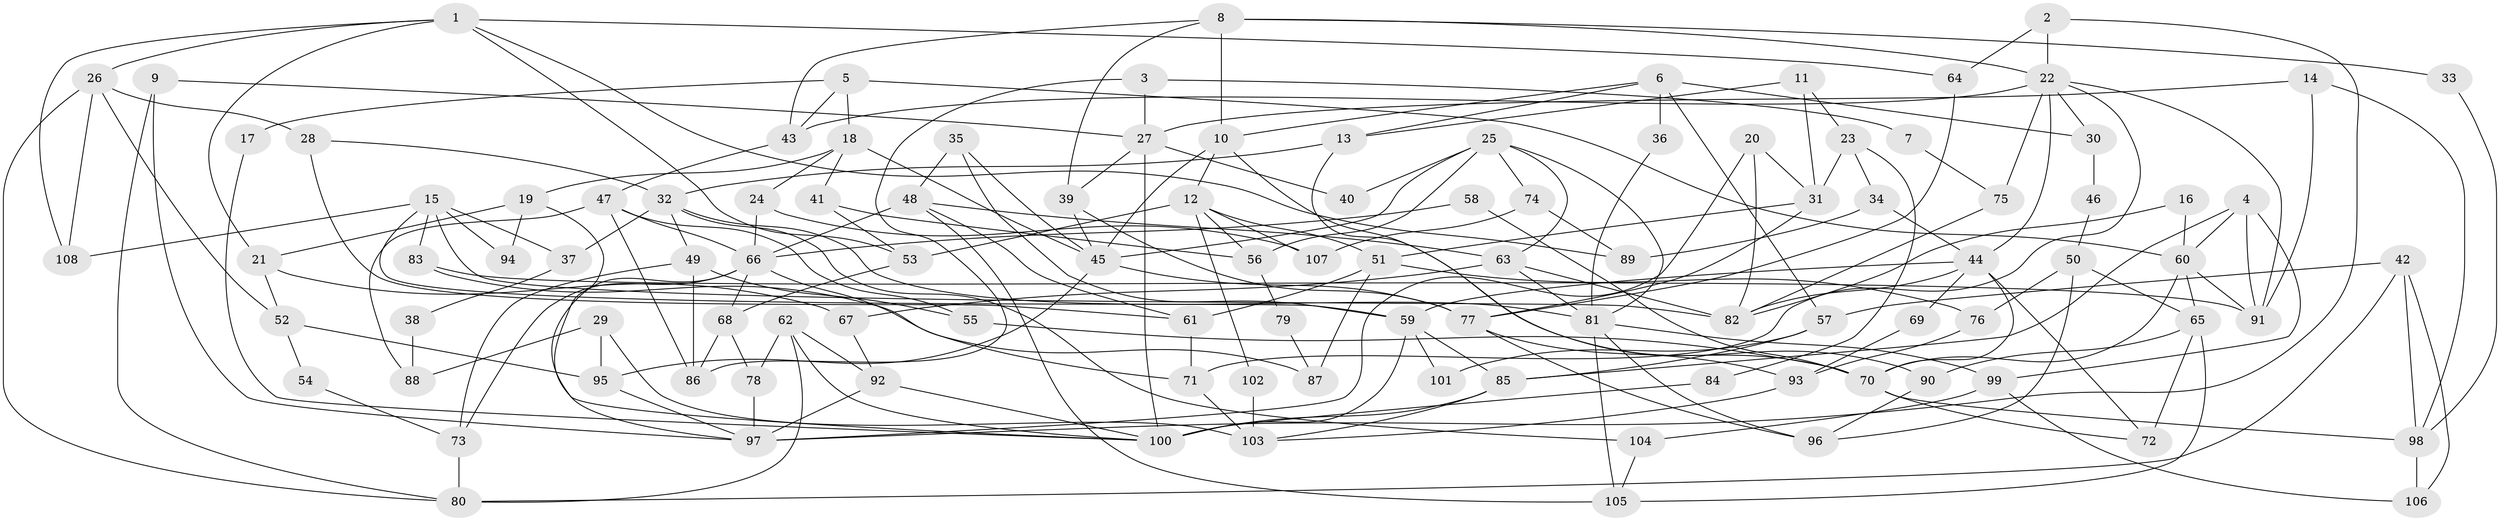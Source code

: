 // coarse degree distribution, {8: 0.07462686567164178, 4: 0.1791044776119403, 3: 0.13432835820895522, 6: 0.16417910447761194, 5: 0.13432835820895522, 2: 0.13432835820895522, 10: 0.029850746268656716, 7: 0.14925373134328357}
// Generated by graph-tools (version 1.1) at 2025/23/03/03/25 07:23:58]
// undirected, 108 vertices, 216 edges
graph export_dot {
graph [start="1"]
  node [color=gray90,style=filled];
  1;
  2;
  3;
  4;
  5;
  6;
  7;
  8;
  9;
  10;
  11;
  12;
  13;
  14;
  15;
  16;
  17;
  18;
  19;
  20;
  21;
  22;
  23;
  24;
  25;
  26;
  27;
  28;
  29;
  30;
  31;
  32;
  33;
  34;
  35;
  36;
  37;
  38;
  39;
  40;
  41;
  42;
  43;
  44;
  45;
  46;
  47;
  48;
  49;
  50;
  51;
  52;
  53;
  54;
  55;
  56;
  57;
  58;
  59;
  60;
  61;
  62;
  63;
  64;
  65;
  66;
  67;
  68;
  69;
  70;
  71;
  72;
  73;
  74;
  75;
  76;
  77;
  78;
  79;
  80;
  81;
  82;
  83;
  84;
  85;
  86;
  87;
  88;
  89;
  90;
  91;
  92;
  93;
  94;
  95;
  96;
  97;
  98;
  99;
  100;
  101;
  102;
  103;
  104;
  105;
  106;
  107;
  108;
  1 -- 53;
  1 -- 64;
  1 -- 21;
  1 -- 26;
  1 -- 89;
  1 -- 108;
  2 -- 97;
  2 -- 22;
  2 -- 64;
  3 -- 27;
  3 -- 86;
  3 -- 7;
  4 -- 85;
  4 -- 91;
  4 -- 60;
  4 -- 99;
  5 -- 60;
  5 -- 18;
  5 -- 17;
  5 -- 43;
  6 -- 10;
  6 -- 13;
  6 -- 30;
  6 -- 36;
  6 -- 57;
  7 -- 75;
  8 -- 22;
  8 -- 39;
  8 -- 10;
  8 -- 33;
  8 -- 43;
  9 -- 97;
  9 -- 80;
  9 -- 27;
  10 -- 45;
  10 -- 12;
  10 -- 90;
  11 -- 31;
  11 -- 23;
  11 -- 13;
  12 -- 51;
  12 -- 53;
  12 -- 56;
  12 -- 102;
  12 -- 107;
  13 -- 70;
  13 -- 32;
  14 -- 27;
  14 -- 91;
  14 -- 98;
  15 -- 82;
  15 -- 108;
  15 -- 37;
  15 -- 59;
  15 -- 83;
  15 -- 94;
  16 -- 60;
  16 -- 82;
  17 -- 100;
  18 -- 19;
  18 -- 45;
  18 -- 24;
  18 -- 41;
  19 -- 100;
  19 -- 21;
  19 -- 94;
  20 -- 31;
  20 -- 97;
  20 -- 82;
  21 -- 67;
  21 -- 52;
  22 -- 71;
  22 -- 43;
  22 -- 30;
  22 -- 44;
  22 -- 75;
  22 -- 91;
  23 -- 34;
  23 -- 31;
  23 -- 84;
  24 -- 66;
  24 -- 107;
  25 -- 63;
  25 -- 45;
  25 -- 40;
  25 -- 56;
  25 -- 74;
  25 -- 81;
  26 -- 52;
  26 -- 28;
  26 -- 80;
  26 -- 108;
  27 -- 100;
  27 -- 39;
  27 -- 40;
  28 -- 32;
  28 -- 61;
  29 -- 103;
  29 -- 95;
  29 -- 88;
  30 -- 46;
  31 -- 77;
  31 -- 51;
  32 -- 104;
  32 -- 37;
  32 -- 49;
  32 -- 81;
  33 -- 98;
  34 -- 44;
  34 -- 89;
  35 -- 59;
  35 -- 48;
  35 -- 45;
  36 -- 81;
  37 -- 38;
  38 -- 88;
  39 -- 77;
  39 -- 45;
  41 -- 56;
  41 -- 53;
  42 -- 106;
  42 -- 80;
  42 -- 57;
  42 -- 98;
  43 -- 47;
  44 -- 82;
  44 -- 59;
  44 -- 69;
  44 -- 70;
  44 -- 72;
  45 -- 77;
  45 -- 95;
  46 -- 50;
  47 -- 86;
  47 -- 55;
  47 -- 66;
  47 -- 88;
  48 -- 66;
  48 -- 105;
  48 -- 61;
  48 -- 63;
  49 -- 55;
  49 -- 73;
  49 -- 86;
  50 -- 65;
  50 -- 96;
  50 -- 76;
  51 -- 76;
  51 -- 61;
  51 -- 87;
  52 -- 95;
  52 -- 54;
  53 -- 68;
  54 -- 73;
  55 -- 70;
  56 -- 79;
  57 -- 85;
  57 -- 101;
  58 -- 66;
  58 -- 70;
  59 -- 85;
  59 -- 100;
  59 -- 101;
  60 -- 70;
  60 -- 65;
  60 -- 91;
  61 -- 71;
  62 -- 92;
  62 -- 100;
  62 -- 78;
  62 -- 80;
  63 -- 81;
  63 -- 67;
  63 -- 82;
  64 -- 77;
  65 -- 72;
  65 -- 90;
  65 -- 105;
  66 -- 73;
  66 -- 68;
  66 -- 71;
  66 -- 97;
  67 -- 92;
  68 -- 78;
  68 -- 86;
  69 -- 93;
  70 -- 98;
  70 -- 72;
  71 -- 103;
  73 -- 80;
  74 -- 107;
  74 -- 89;
  75 -- 82;
  76 -- 93;
  77 -- 96;
  77 -- 93;
  78 -- 97;
  79 -- 87;
  81 -- 96;
  81 -- 99;
  81 -- 105;
  83 -- 91;
  83 -- 87;
  84 -- 100;
  85 -- 100;
  85 -- 103;
  90 -- 96;
  92 -- 100;
  92 -- 97;
  93 -- 103;
  95 -- 97;
  98 -- 106;
  99 -- 104;
  99 -- 106;
  102 -- 103;
  104 -- 105;
}
